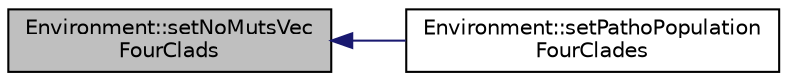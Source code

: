 digraph "Environment::setNoMutsVecFourClads"
{
  edge [fontname="Helvetica",fontsize="10",labelfontname="Helvetica",labelfontsize="10"];
  node [fontname="Helvetica",fontsize="10",shape=record];
  rankdir="LR";
  Node1 [label="Environment::setNoMutsVec\lFourClads",height=0.2,width=0.4,color="black", fillcolor="grey75", style="filled", fontcolor="black"];
  Node1 -> Node2 [dir="back",color="midnightblue",fontsize="10",style="solid",fontname="Helvetica"];
  Node2 [label="Environment::setPathoPopulation\lFourClades",height=0.2,width=0.4,color="black", fillcolor="white", style="filled",URL="$class_environment.html#ab8e36a6f12db407caf9a63cbeae62a16",tooltip="Core method. Initializes the pathogen population. "];
}

